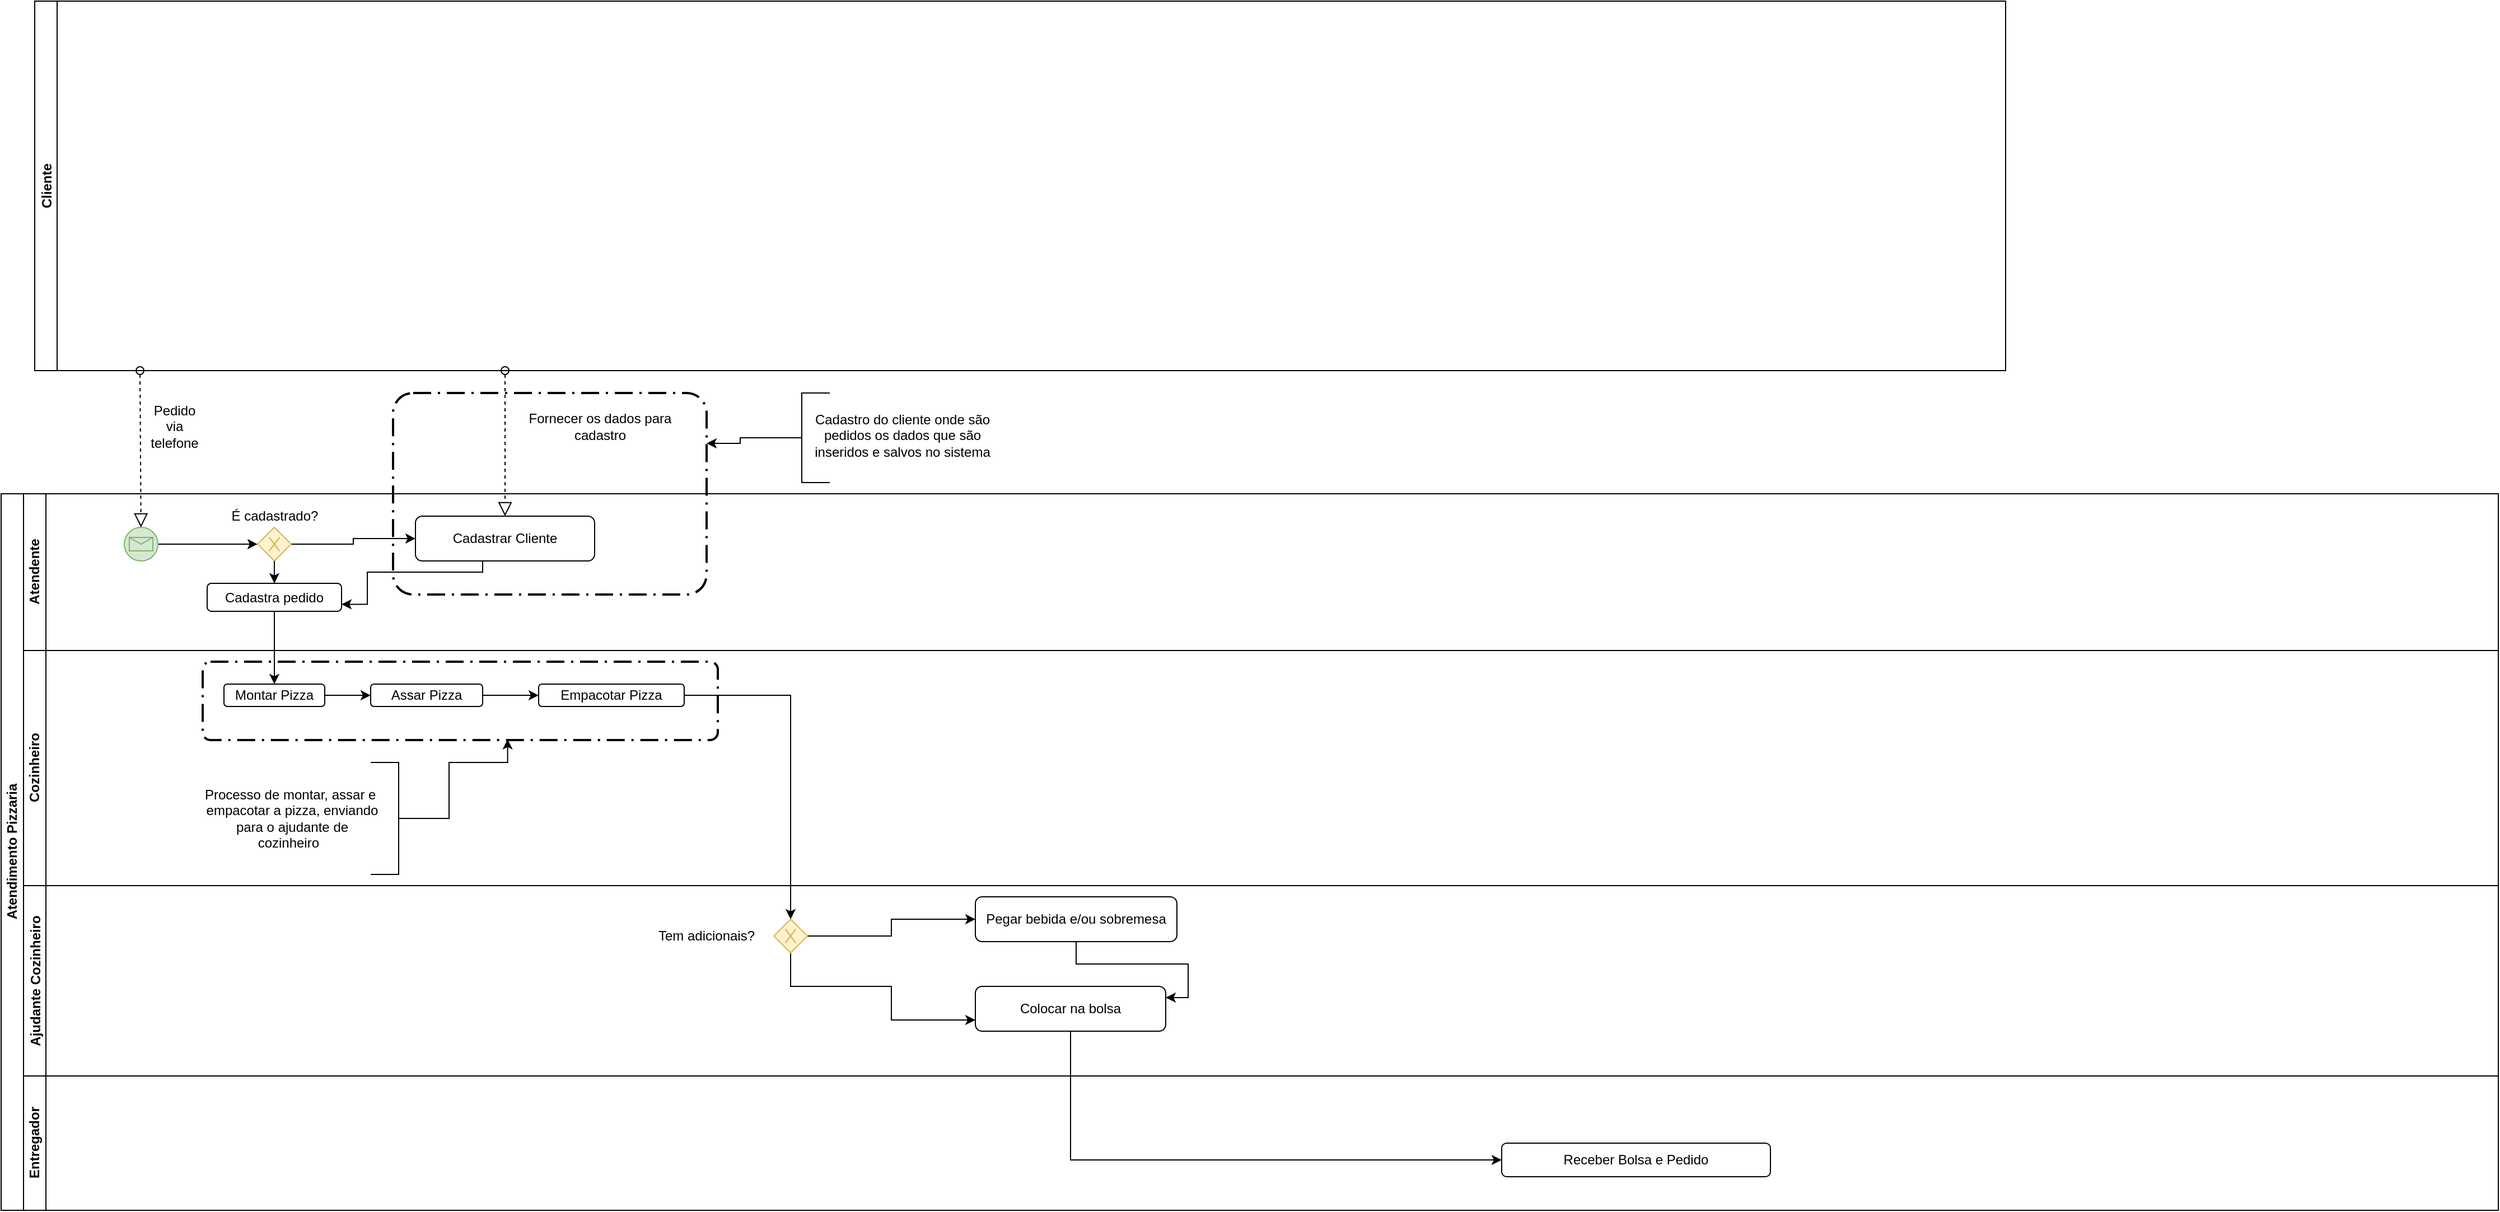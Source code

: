 <mxfile version="13.8.0" type="github">
  <diagram id="2RpqLSvx9xuu1dzIBI79" name="Page-1">
    <mxGraphModel dx="858" dy="1631" grid="1" gridSize="10" guides="1" tooltips="1" connect="1" arrows="1" fold="1" page="1" pageScale="1" pageWidth="827" pageHeight="1169" math="0" shadow="0">
      <root>
        <mxCell id="0" />
        <mxCell id="1" parent="0" />
        <mxCell id="vdvvtg2PDydRFT4RrtTh-10" value="Atendimento Pizzaria" style="swimlane;html=1;childLayout=stackLayout;resizeParent=1;resizeParentMax=0;horizontal=0;startSize=20;horizontalStack=0;" parent="1" vertex="1">
          <mxGeometry x="170" y="270" width="2230" height="640" as="geometry" />
        </mxCell>
        <mxCell id="vdvvtg2PDydRFT4RrtTh-11" value="Atendente" style="swimlane;html=1;startSize=20;horizontal=0;" parent="vdvvtg2PDydRFT4RrtTh-10" vertex="1">
          <mxGeometry x="20" width="2210" height="140" as="geometry" />
        </mxCell>
        <mxCell id="vdvvtg2PDydRFT4RrtTh-21" style="edgeStyle=orthogonalEdgeStyle;rounded=0;orthogonalLoop=1;jettySize=auto;html=1;entryX=0;entryY=0.5;entryDx=0;entryDy=0;" parent="vdvvtg2PDydRFT4RrtTh-11" source="vdvvtg2PDydRFT4RrtTh-16" target="vdvvtg2PDydRFT4RrtTh-20" edge="1">
          <mxGeometry relative="1" as="geometry">
            <mxPoint x="290" y="45" as="sourcePoint" />
          </mxGeometry>
        </mxCell>
        <mxCell id="vdvvtg2PDydRFT4RrtTh-22" value="É cadastrado?" style="text;html=1;strokeColor=none;fillColor=none;align=center;verticalAlign=middle;whiteSpace=wrap;rounded=0;" parent="vdvvtg2PDydRFT4RrtTh-11" vertex="1">
          <mxGeometry x="181.5" y="10" width="85" height="20" as="geometry" />
        </mxCell>
        <mxCell id="vdvvtg2PDydRFT4RrtTh-67" style="edgeStyle=orthogonalEdgeStyle;rounded=0;orthogonalLoop=1;jettySize=auto;html=1;entryX=1;entryY=0.75;entryDx=0;entryDy=0;" parent="vdvvtg2PDydRFT4RrtTh-11" source="vdvvtg2PDydRFT4RrtTh-65" target="vdvvtg2PDydRFT4RrtTh-24" edge="1">
          <mxGeometry relative="1" as="geometry">
            <Array as="points">
              <mxPoint x="410" y="70" />
              <mxPoint x="307" y="70" />
              <mxPoint x="307" y="99" />
            </Array>
          </mxGeometry>
        </mxCell>
        <mxCell id="vdvvtg2PDydRFT4RrtTh-66" style="edgeStyle=orthogonalEdgeStyle;rounded=0;orthogonalLoop=1;jettySize=auto;html=1;" parent="vdvvtg2PDydRFT4RrtTh-11" source="vdvvtg2PDydRFT4RrtTh-20" target="vdvvtg2PDydRFT4RrtTh-65" edge="1">
          <mxGeometry relative="1" as="geometry" />
        </mxCell>
        <mxCell id="vdvvtg2PDydRFT4RrtTh-65" value="Cadastrar Cliente" style="rounded=1;whiteSpace=wrap;html=1;" parent="vdvvtg2PDydRFT4RrtTh-11" vertex="1">
          <mxGeometry x="350" y="20" width="160" height="40" as="geometry" />
        </mxCell>
        <mxCell id="vdvvtg2PDydRFT4RrtTh-20" value="" style="shape=mxgraph.bpmn.shape;html=1;verticalLabelPosition=bottom;labelBackgroundColor=#ffffff;verticalAlign=top;align=center;perimeter=rhombusPerimeter;background=gateway;outlineConnect=0;outline=none;symbol=exclusiveGw;fillColor=#fff2cc;strokeColor=#d6b656;" parent="vdvvtg2PDydRFT4RrtTh-11" vertex="1">
          <mxGeometry x="209" y="30" width="30" height="30" as="geometry" />
        </mxCell>
        <mxCell id="vdvvtg2PDydRFT4RrtTh-16" value="" style="shape=mxgraph.bpmn.shape;html=1;verticalLabelPosition=bottom;labelBackgroundColor=#ffffff;verticalAlign=top;align=center;perimeter=ellipsePerimeter;outlineConnect=0;outline=standard;symbol=message;fillColor=#d5e8d4;strokeColor=#82b366;" parent="vdvvtg2PDydRFT4RrtTh-11" vertex="1">
          <mxGeometry x="90.0" y="30" width="30" height="30" as="geometry" />
        </mxCell>
        <mxCell id="vdvvtg2PDydRFT4RrtTh-23" style="edgeStyle=orthogonalEdgeStyle;rounded=0;orthogonalLoop=1;jettySize=auto;html=1;" parent="vdvvtg2PDydRFT4RrtTh-11" source="vdvvtg2PDydRFT4RrtTh-20" target="vdvvtg2PDydRFT4RrtTh-24" edge="1">
          <mxGeometry relative="1" as="geometry">
            <mxPoint x="350" y="45" as="targetPoint" />
          </mxGeometry>
        </mxCell>
        <mxCell id="vdvvtg2PDydRFT4RrtTh-24" value="Cadastra pedido" style="shape=ext;rounded=1;html=1;whiteSpace=wrap;" parent="vdvvtg2PDydRFT4RrtTh-11" vertex="1">
          <mxGeometry x="164" y="80" width="120" height="25" as="geometry" />
        </mxCell>
        <mxCell id="vdvvtg2PDydRFT4RrtTh-12" value="Cozinheiro" style="swimlane;html=1;startSize=20;horizontal=0;" parent="vdvvtg2PDydRFT4RrtTh-10" vertex="1">
          <mxGeometry x="20" y="140" width="2210" height="210" as="geometry" />
        </mxCell>
        <mxCell id="vdvvtg2PDydRFT4RrtTh-29" style="edgeStyle=orthogonalEdgeStyle;rounded=0;orthogonalLoop=1;jettySize=auto;html=1;entryX=0;entryY=0.5;entryDx=0;entryDy=0;" parent="vdvvtg2PDydRFT4RrtTh-12" source="vdvvtg2PDydRFT4RrtTh-25" target="vdvvtg2PDydRFT4RrtTh-28" edge="1">
          <mxGeometry relative="1" as="geometry" />
        </mxCell>
        <mxCell id="vdvvtg2PDydRFT4RrtTh-25" value="Montar Pizza" style="shape=ext;rounded=1;html=1;whiteSpace=wrap;" parent="vdvvtg2PDydRFT4RrtTh-12" vertex="1">
          <mxGeometry x="179" y="30" width="90" height="20" as="geometry" />
        </mxCell>
        <mxCell id="vdvvtg2PDydRFT4RrtTh-31" style="edgeStyle=orthogonalEdgeStyle;rounded=0;orthogonalLoop=1;jettySize=auto;html=1;" parent="vdvvtg2PDydRFT4RrtTh-12" source="vdvvtg2PDydRFT4RrtTh-28" target="vdvvtg2PDydRFT4RrtTh-30" edge="1">
          <mxGeometry relative="1" as="geometry" />
        </mxCell>
        <mxCell id="vdvvtg2PDydRFT4RrtTh-28" value="Assar Pizza" style="shape=ext;rounded=1;html=1;whiteSpace=wrap;" parent="vdvvtg2PDydRFT4RrtTh-12" vertex="1">
          <mxGeometry x="310" y="30" width="100" height="20" as="geometry" />
        </mxCell>
        <mxCell id="vdvvtg2PDydRFT4RrtTh-30" value="Empacotar Pizza" style="shape=ext;rounded=1;html=1;whiteSpace=wrap;" parent="vdvvtg2PDydRFT4RrtTh-12" vertex="1">
          <mxGeometry x="460" y="30" width="130" height="20" as="geometry" />
        </mxCell>
        <mxCell id="vdvvtg2PDydRFT4RrtTh-76" value="" style="rounded=1;arcSize=10;dashed=1;strokeColor=#000000;fillColor=none;gradientColor=none;dashPattern=8 3 1 3;strokeWidth=2;" parent="vdvvtg2PDydRFT4RrtTh-12" vertex="1">
          <mxGeometry x="160" y="10" width="460" height="70" as="geometry" />
        </mxCell>
        <mxCell id="vdvvtg2PDydRFT4RrtTh-78" style="edgeStyle=orthogonalEdgeStyle;rounded=0;orthogonalLoop=1;jettySize=auto;html=1;entryX=0.592;entryY=0.99;entryDx=0;entryDy=0;entryPerimeter=0;" parent="vdvvtg2PDydRFT4RrtTh-12" source="vdvvtg2PDydRFT4RrtTh-77" target="vdvvtg2PDydRFT4RrtTh-76" edge="1">
          <mxGeometry relative="1" as="geometry">
            <Array as="points">
              <mxPoint x="335" y="150" />
              <mxPoint x="380" y="150" />
              <mxPoint x="380" y="100" />
              <mxPoint x="432" y="100" />
            </Array>
          </mxGeometry>
        </mxCell>
        <mxCell id="vdvvtg2PDydRFT4RrtTh-79" value="Processo de montar, assar e&amp;nbsp; empacotar a pizza, enviando para o ajudante de cozinheiro&amp;nbsp;&amp;nbsp;" style="text;html=1;strokeColor=none;fillColor=none;align=center;verticalAlign=middle;whiteSpace=wrap;rounded=0;" parent="vdvvtg2PDydRFT4RrtTh-12" vertex="1">
          <mxGeometry x="160" y="110" width="160" height="80" as="geometry" />
        </mxCell>
        <mxCell id="vdvvtg2PDydRFT4RrtTh-77" value="" style="html=1;shape=mxgraph.flowchart.annotation_2;align=left;labelPosition=right;rotation=-180;" parent="vdvvtg2PDydRFT4RrtTh-12" vertex="1">
          <mxGeometry x="310" y="100" width="50" height="100" as="geometry" />
        </mxCell>
        <mxCell id="vdvvtg2PDydRFT4RrtTh-33" value="Ajudante Cozinheiro" style="swimlane;startSize=20;horizontal=0;" parent="vdvvtg2PDydRFT4RrtTh-10" vertex="1">
          <mxGeometry x="20" y="350" width="2210" height="170" as="geometry" />
        </mxCell>
        <mxCell id="Lkvbgb88_iQK6pIqarr5-1" style="edgeStyle=orthogonalEdgeStyle;rounded=0;orthogonalLoop=1;jettySize=auto;html=1;entryX=1;entryY=0.25;entryDx=0;entryDy=0;" edge="1" parent="vdvvtg2PDydRFT4RrtTh-33" source="vdvvtg2PDydRFT4RrtTh-43" target="vdvvtg2PDydRFT4RrtTh-49">
          <mxGeometry relative="1" as="geometry" />
        </mxCell>
        <mxCell id="vdvvtg2PDydRFT4RrtTh-43" value="Pegar bebida e/ou sobremesa" style="shape=ext;rounded=1;html=1;whiteSpace=wrap;" parent="vdvvtg2PDydRFT4RrtTh-33" vertex="1">
          <mxGeometry x="850" y="10" width="180" height="40" as="geometry" />
        </mxCell>
        <mxCell id="vdvvtg2PDydRFT4RrtTh-50" style="edgeStyle=orthogonalEdgeStyle;rounded=0;orthogonalLoop=1;jettySize=auto;html=1;" parent="vdvvtg2PDydRFT4RrtTh-33" source="vdvvtg2PDydRFT4RrtTh-36" target="vdvvtg2PDydRFT4RrtTh-43" edge="1">
          <mxGeometry relative="1" as="geometry" />
        </mxCell>
        <mxCell id="vdvvtg2PDydRFT4RrtTh-51" style="edgeStyle=orthogonalEdgeStyle;rounded=0;orthogonalLoop=1;jettySize=auto;html=1;entryX=0;entryY=0.75;entryDx=0;entryDy=0;" parent="vdvvtg2PDydRFT4RrtTh-33" source="vdvvtg2PDydRFT4RrtTh-36" target="vdvvtg2PDydRFT4RrtTh-49" edge="1">
          <mxGeometry relative="1" as="geometry">
            <Array as="points">
              <mxPoint x="685" y="90" />
              <mxPoint x="775" y="90" />
              <mxPoint x="775" y="120" />
            </Array>
          </mxGeometry>
        </mxCell>
        <mxCell id="vdvvtg2PDydRFT4RrtTh-36" value="" style="shape=mxgraph.bpmn.shape;html=1;verticalLabelPosition=bottom;labelBackgroundColor=#ffffff;verticalAlign=top;align=center;perimeter=rhombusPerimeter;background=gateway;outlineConnect=0;outline=none;symbol=exclusiveGw;fillColor=#fff2cc;strokeColor=#d6b656;" parent="vdvvtg2PDydRFT4RrtTh-33" vertex="1">
          <mxGeometry x="670" y="30" width="30" height="30" as="geometry" />
        </mxCell>
        <mxCell id="vdvvtg2PDydRFT4RrtTh-37" value="Tem adicionais?" style="text;html=1;strokeColor=none;fillColor=none;align=center;verticalAlign=middle;whiteSpace=wrap;rounded=0;" parent="vdvvtg2PDydRFT4RrtTh-33" vertex="1">
          <mxGeometry x="560" y="35" width="100" height="20" as="geometry" />
        </mxCell>
        <mxCell id="vdvvtg2PDydRFT4RrtTh-49" value="&lt;font style=&quot;vertical-align: inherit&quot;&gt;&lt;font style=&quot;vertical-align: inherit&quot;&gt;Colocar na bolsa&lt;/font&gt;&lt;/font&gt;" style="shape=ext;rounded=1;html=1;whiteSpace=wrap;" parent="vdvvtg2PDydRFT4RrtTh-33" vertex="1">
          <mxGeometry x="850" y="90" width="170" height="40" as="geometry" />
        </mxCell>
        <mxCell id="vdvvtg2PDydRFT4RrtTh-13" value="Entregador" style="swimlane;html=1;startSize=20;horizontal=0;" parent="vdvvtg2PDydRFT4RrtTh-10" vertex="1">
          <mxGeometry x="20" y="520" width="2210" height="120" as="geometry" />
        </mxCell>
        <mxCell id="vdvvtg2PDydRFT4RrtTh-53" value="Receber Bolsa e Pedido" style="shape=ext;rounded=1;html=1;whiteSpace=wrap;" parent="vdvvtg2PDydRFT4RrtTh-13" vertex="1">
          <mxGeometry x="1320" y="60" width="240" height="30" as="geometry" />
        </mxCell>
        <mxCell id="vdvvtg2PDydRFT4RrtTh-26" style="edgeStyle=orthogonalEdgeStyle;rounded=0;orthogonalLoop=1;jettySize=auto;html=1;" parent="vdvvtg2PDydRFT4RrtTh-10" source="vdvvtg2PDydRFT4RrtTh-24" target="vdvvtg2PDydRFT4RrtTh-25" edge="1">
          <mxGeometry relative="1" as="geometry" />
        </mxCell>
        <mxCell id="vdvvtg2PDydRFT4RrtTh-35" style="edgeStyle=orthogonalEdgeStyle;rounded=0;orthogonalLoop=1;jettySize=auto;html=1;" parent="vdvvtg2PDydRFT4RrtTh-10" source="vdvvtg2PDydRFT4RrtTh-30" target="vdvvtg2PDydRFT4RrtTh-36" edge="1">
          <mxGeometry relative="1" as="geometry">
            <mxPoint x="717" y="275" as="targetPoint" />
          </mxGeometry>
        </mxCell>
        <mxCell id="vdvvtg2PDydRFT4RrtTh-56" style="edgeStyle=orthogonalEdgeStyle;rounded=0;orthogonalLoop=1;jettySize=auto;html=1;" parent="vdvvtg2PDydRFT4RrtTh-10" source="vdvvtg2PDydRFT4RrtTh-49" target="vdvvtg2PDydRFT4RrtTh-53" edge="1">
          <mxGeometry relative="1" as="geometry">
            <Array as="points">
              <mxPoint x="955" y="595" />
            </Array>
          </mxGeometry>
        </mxCell>
        <mxCell id="vdvvtg2PDydRFT4RrtTh-14" value="Cliente" style="swimlane;startSize=20;horizontal=0;" parent="1" vertex="1">
          <mxGeometry x="200" y="-170" width="1760" height="330" as="geometry" />
        </mxCell>
        <mxCell id="vdvvtg2PDydRFT4RrtTh-15" value="" style="startArrow=oval;startFill=0;startSize=7;endArrow=block;endFill=0;endSize=10;dashed=1;html=1;" parent="1" target="vdvvtg2PDydRFT4RrtTh-16" edge="1">
          <mxGeometry width="100" relative="1" as="geometry">
            <mxPoint x="294" y="160" as="sourcePoint" />
            <mxPoint x="270" y="320" as="targetPoint" />
          </mxGeometry>
        </mxCell>
        <mxCell id="vdvvtg2PDydRFT4RrtTh-17" value="Pedido via telefone" style="text;html=1;strokeColor=none;fillColor=none;align=center;verticalAlign=middle;whiteSpace=wrap;rounded=0;" parent="1" vertex="1">
          <mxGeometry x="300" y="200" width="50" height="20" as="geometry" />
        </mxCell>
        <mxCell id="vdvvtg2PDydRFT4RrtTh-68" value="" style="startArrow=oval;startFill=0;startSize=7;endArrow=block;endFill=0;endSize=10;dashed=1;html=1;entryX=0.5;entryY=0;entryDx=0;entryDy=0;" parent="1" target="vdvvtg2PDydRFT4RrtTh-65" edge="1">
          <mxGeometry width="100" relative="1" as="geometry">
            <mxPoint x="620" y="160" as="sourcePoint" />
            <mxPoint x="660" y="190" as="targetPoint" />
          </mxGeometry>
        </mxCell>
        <mxCell id="vdvvtg2PDydRFT4RrtTh-69" value="Fornecer os dados para cadastro" style="text;html=1;strokeColor=none;fillColor=none;align=center;verticalAlign=middle;whiteSpace=wrap;rounded=0;" parent="1" vertex="1">
          <mxGeometry x="640" y="185" width="130" height="50" as="geometry" />
        </mxCell>
        <mxCell id="vdvvtg2PDydRFT4RrtTh-72" value="" style="rounded=1;arcSize=10;dashed=1;strokeColor=#000000;fillColor=none;gradientColor=none;dashPattern=8 3 1 3;strokeWidth=2;" parent="1" vertex="1">
          <mxGeometry x="520" y="180" width="280" height="180" as="geometry" />
        </mxCell>
        <mxCell id="vdvvtg2PDydRFT4RrtTh-74" style="edgeStyle=orthogonalEdgeStyle;rounded=0;orthogonalLoop=1;jettySize=auto;html=1;entryX=1;entryY=0.25;entryDx=0;entryDy=0;" parent="1" source="vdvvtg2PDydRFT4RrtTh-73" target="vdvvtg2PDydRFT4RrtTh-72" edge="1">
          <mxGeometry relative="1" as="geometry" />
        </mxCell>
        <mxCell id="vdvvtg2PDydRFT4RrtTh-73" value="" style="html=1;shape=mxgraph.flowchart.annotation_2;align=left;labelPosition=right;" parent="1" vertex="1">
          <mxGeometry x="860" y="180" width="50" height="80" as="geometry" />
        </mxCell>
        <mxCell id="vdvvtg2PDydRFT4RrtTh-75" value="&lt;font style=&quot;vertical-align: inherit&quot;&gt;&lt;font style=&quot;vertical-align: inherit&quot;&gt;Cadastro do cliente onde são pedidos os dados que são inseridos e salvos no sistema&lt;/font&gt;&lt;/font&gt;" style="text;html=1;strokeColor=none;fillColor=none;align=center;verticalAlign=middle;whiteSpace=wrap;rounded=0;" parent="1" vertex="1">
          <mxGeometry x="890" y="185" width="170" height="65" as="geometry" />
        </mxCell>
      </root>
    </mxGraphModel>
  </diagram>
</mxfile>
